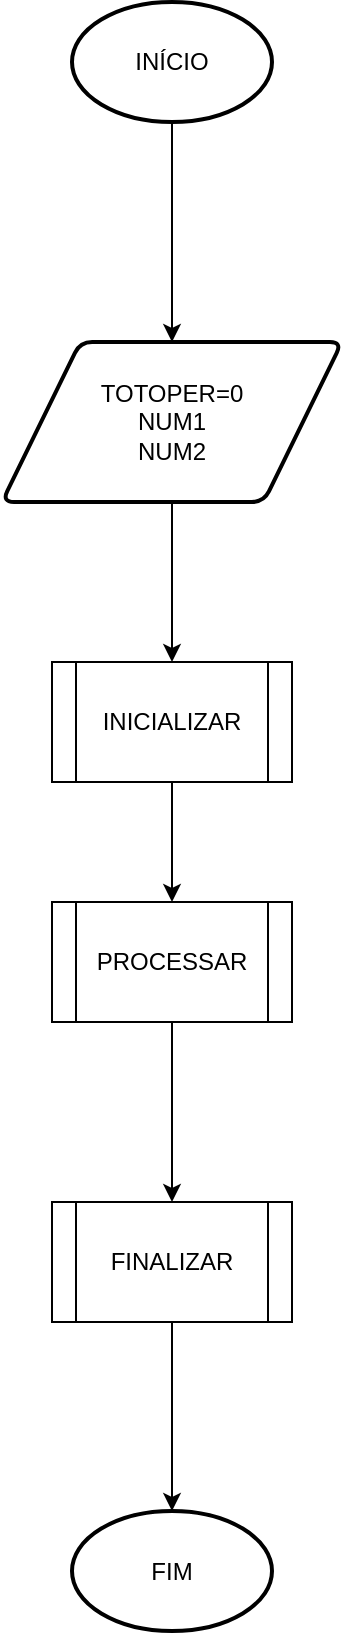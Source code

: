 <mxfile version="26.0.6" pages="4">
  <diagram name="INICIO" id="Cozzs85DteCYrAkZqh-c">
    <mxGraphModel grid="1" page="1" gridSize="10" guides="1" tooltips="1" connect="1" arrows="1" fold="1" pageScale="1" pageWidth="827" pageHeight="1169" math="0" shadow="0">
      <root>
        <mxCell id="0" />
        <mxCell id="1" parent="0" />
        <mxCell id="B2I3VNoj47IHilGdY1ZL-2" value="" style="edgeStyle=orthogonalEdgeStyle;rounded=0;orthogonalLoop=1;jettySize=auto;html=1;" edge="1" parent="1" source="KxcAYdlZ9_Sw9-Rx3Z2J-1" target="B2I3VNoj47IHilGdY1ZL-1">
          <mxGeometry relative="1" as="geometry" />
        </mxCell>
        <mxCell id="KxcAYdlZ9_Sw9-Rx3Z2J-1" value="INÍCIO" style="strokeWidth=2;html=1;shape=mxgraph.flowchart.start_1;whiteSpace=wrap;" vertex="1" parent="1">
          <mxGeometry x="325" y="60" width="100" height="60" as="geometry" />
        </mxCell>
        <mxCell id="KxcAYdlZ9_Sw9-Rx3Z2J-2" value="FIM" style="strokeWidth=2;html=1;shape=mxgraph.flowchart.start_1;whiteSpace=wrap;" vertex="1" parent="1">
          <mxGeometry x="325" y="814.5" width="100" height="60" as="geometry" />
        </mxCell>
        <mxCell id="KxcAYdlZ9_Sw9-Rx3Z2J-9" value="" style="edgeStyle=orthogonalEdgeStyle;rounded=0;orthogonalLoop=1;jettySize=auto;html=1;" edge="1" parent="1" source="KxcAYdlZ9_Sw9-Rx3Z2J-4" target="KxcAYdlZ9_Sw9-Rx3Z2J-6">
          <mxGeometry relative="1" as="geometry" />
        </mxCell>
        <UserObject label="INICIALIZAR" link="data:page/id,cszuJp9LbXhTBSXzNLWZ" id="KxcAYdlZ9_Sw9-Rx3Z2J-4">
          <mxCell style="shape=process;whiteSpace=wrap;html=1;backgroundOutline=1;" vertex="1" parent="1">
            <mxGeometry x="315" y="390" width="120" height="60" as="geometry" />
          </mxCell>
        </UserObject>
        <mxCell id="KxcAYdlZ9_Sw9-Rx3Z2J-10" value="" style="edgeStyle=orthogonalEdgeStyle;rounded=0;orthogonalLoop=1;jettySize=auto;html=1;" edge="1" parent="1" source="KxcAYdlZ9_Sw9-Rx3Z2J-6" target="KxcAYdlZ9_Sw9-Rx3Z2J-7">
          <mxGeometry relative="1" as="geometry" />
        </mxCell>
        <UserObject label="PROCESSAR" link="data:page/id,b0hhp7a6Ul5gBypwG9t9" id="KxcAYdlZ9_Sw9-Rx3Z2J-6">
          <mxCell style="shape=process;whiteSpace=wrap;html=1;backgroundOutline=1;" vertex="1" parent="1">
            <mxGeometry x="315" y="510" width="120" height="60" as="geometry" />
          </mxCell>
        </UserObject>
        <mxCell id="KxcAYdlZ9_Sw9-Rx3Z2J-11" value="" style="edgeStyle=orthogonalEdgeStyle;rounded=0;orthogonalLoop=1;jettySize=auto;html=1;" edge="1" parent="1" source="KxcAYdlZ9_Sw9-Rx3Z2J-7" target="KxcAYdlZ9_Sw9-Rx3Z2J-2">
          <mxGeometry relative="1" as="geometry" />
        </mxCell>
        <UserObject label="FINALIZAR" link="data:page/id,4ZztB-suaTnJA8P6syI5" id="KxcAYdlZ9_Sw9-Rx3Z2J-7">
          <mxCell style="shape=process;whiteSpace=wrap;html=1;backgroundOutline=1;" vertex="1" parent="1">
            <mxGeometry x="315" y="660" width="120" height="60" as="geometry" />
          </mxCell>
        </UserObject>
        <mxCell id="B2I3VNoj47IHilGdY1ZL-3" value="" style="edgeStyle=orthogonalEdgeStyle;rounded=0;orthogonalLoop=1;jettySize=auto;html=1;" edge="1" parent="1" source="B2I3VNoj47IHilGdY1ZL-1" target="KxcAYdlZ9_Sw9-Rx3Z2J-4">
          <mxGeometry relative="1" as="geometry" />
        </mxCell>
        <mxCell id="B2I3VNoj47IHilGdY1ZL-1" value="&lt;div&gt;TOTOPER=0&lt;/div&gt;&lt;div&gt;NUM1&lt;/div&gt;&lt;div&gt;NUM2&lt;br&gt;&lt;/div&gt;" style="shape=parallelogram;html=1;strokeWidth=2;perimeter=parallelogramPerimeter;whiteSpace=wrap;rounded=1;arcSize=12;size=0.23;" vertex="1" parent="1">
          <mxGeometry x="290" y="230" width="170" height="80" as="geometry" />
        </mxCell>
      </root>
    </mxGraphModel>
  </diagram>
  <diagram id="cszuJp9LbXhTBSXzNLWZ" name="INICIALIZAR">
    <mxGraphModel grid="1" page="1" gridSize="10" guides="1" tooltips="1" connect="1" arrows="1" fold="1" pageScale="1" pageWidth="827" pageHeight="1169" math="0" shadow="0">
      <root>
        <mxCell id="0" />
        <mxCell id="1" parent="0" />
        <mxCell id="7Qwf6OdA3ganBVEpThTP-1" value="" style="edgeStyle=orthogonalEdgeStyle;rounded=0;orthogonalLoop=1;jettySize=auto;html=1;" edge="1" parent="1" source="W69cQlJcS3uOSGDLcc-J-2" target="W69cQlJcS3uOSGDLcc-J-6">
          <mxGeometry relative="1" as="geometry" />
        </mxCell>
        <mxCell id="W69cQlJcS3uOSGDLcc-J-2" value="INICIALIZAR" style="strokeWidth=2;html=1;shape=mxgraph.flowchart.start_1;whiteSpace=wrap;" vertex="1" parent="1">
          <mxGeometry x="280" y="40" width="100" height="60" as="geometry" />
        </mxCell>
        <mxCell id="W69cQlJcS3uOSGDLcc-J-5" value="" style="edgeStyle=orthogonalEdgeStyle;rounded=0;orthogonalLoop=1;jettySize=auto;html=1;" edge="1" parent="1" source="W69cQlJcS3uOSGDLcc-J-6" target="W69cQlJcS3uOSGDLcc-J-7">
          <mxGeometry relative="1" as="geometry" />
        </mxCell>
        <mxCell id="W69cQlJcS3uOSGDLcc-J-6" value="&lt;div&gt;&lt;br&gt;&lt;/div&gt;&lt;div&gt;NUM1&lt;/div&gt;&lt;div&gt;NUM2&lt;br&gt;&lt;/div&gt;" style="html=1;strokeWidth=2;shape=manualInput;whiteSpace=wrap;rounded=1;size=26;arcSize=11;" vertex="1" parent="1">
          <mxGeometry x="280" y="190" width="100" height="60" as="geometry" />
        </mxCell>
        <mxCell id="W69cQlJcS3uOSGDLcc-J-7" value="FIM" style="strokeWidth=2;html=1;shape=mxgraph.flowchart.start_1;whiteSpace=wrap;" vertex="1" parent="1">
          <mxGeometry x="280" y="440" width="100" height="60" as="geometry" />
        </mxCell>
      </root>
    </mxGraphModel>
  </diagram>
  <diagram id="b0hhp7a6Ul5gBypwG9t9" name="PROCESSAR">
    <mxGraphModel grid="1" page="1" gridSize="10" guides="1" tooltips="1" connect="1" arrows="1" fold="1" pageScale="1" pageWidth="827" pageHeight="1169" math="0" shadow="0">
      <root>
        <mxCell id="0" />
        <mxCell id="1" parent="0" />
        <mxCell id="Hay6hfbA5wcl8jdnw1vJ-3" value="" style="edgeStyle=orthogonalEdgeStyle;rounded=0;orthogonalLoop=1;jettySize=auto;html=1;" edge="1" parent="1" source="T3J0XF7J3IPTpjWUrlcZ-2" target="Hay6hfbA5wcl8jdnw1vJ-1">
          <mxGeometry relative="1" as="geometry" />
        </mxCell>
        <mxCell id="T3J0XF7J3IPTpjWUrlcZ-2" value="PROCESSAR" style="strokeWidth=2;html=1;shape=mxgraph.flowchart.start_1;whiteSpace=wrap;" vertex="1" parent="1">
          <mxGeometry x="40" y="20" width="100" height="60" as="geometry" />
        </mxCell>
        <mxCell id="T3J0XF7J3IPTpjWUrlcZ-3" value="FIM" style="strokeWidth=2;html=1;shape=mxgraph.flowchart.start_1;whiteSpace=wrap;" vertex="1" parent="1">
          <mxGeometry x="40" y="910" width="100" height="60" as="geometry" />
        </mxCell>
        <mxCell id="T3J0XF7J3IPTpjWUrlcZ-4" value="" style="edgeStyle=orthogonalEdgeStyle;rounded=0;orthogonalLoop=1;jettySize=auto;html=1;" edge="1" parent="1" source="T3J0XF7J3IPTpjWUrlcZ-5" target="T3J0XF7J3IPTpjWUrlcZ-7">
          <mxGeometry relative="1" as="geometry" />
        </mxCell>
        <mxCell id="T3J0XF7J3IPTpjWUrlcZ-5" value="SOMA" style="shape=process;whiteSpace=wrap;html=1;backgroundOutline=1;" vertex="1" parent="1">
          <mxGeometry x="30" y="342" width="120" height="60" as="geometry" />
        </mxCell>
        <mxCell id="T3J0XF7J3IPTpjWUrlcZ-6" value="" style="edgeStyle=orthogonalEdgeStyle;rounded=0;orthogonalLoop=1;jettySize=auto;html=1;" edge="1" parent="1" source="T3J0XF7J3IPTpjWUrlcZ-7" target="T3J0XF7J3IPTpjWUrlcZ-9">
          <mxGeometry relative="1" as="geometry" />
        </mxCell>
        <mxCell id="T3J0XF7J3IPTpjWUrlcZ-7" value="SUBTRACAO" style="shape=process;whiteSpace=wrap;html=1;backgroundOutline=1;" vertex="1" parent="1">
          <mxGeometry x="30" y="462" width="120" height="60" as="geometry" />
        </mxCell>
        <mxCell id="Hay6hfbA5wcl8jdnw1vJ-5" value="" style="edgeStyle=orthogonalEdgeStyle;rounded=0;orthogonalLoop=1;jettySize=auto;html=1;" edge="1" parent="1" source="T3J0XF7J3IPTpjWUrlcZ-9" target="Hay6hfbA5wcl8jdnw1vJ-2">
          <mxGeometry relative="1" as="geometry" />
        </mxCell>
        <mxCell id="T3J0XF7J3IPTpjWUrlcZ-9" value="DIVISAO" style="shape=process;whiteSpace=wrap;html=1;backgroundOutline=1;" vertex="1" parent="1">
          <mxGeometry x="30" y="612" width="120" height="60" as="geometry" />
        </mxCell>
        <mxCell id="Hay6hfbA5wcl8jdnw1vJ-4" value="" style="edgeStyle=orthogonalEdgeStyle;rounded=0;orthogonalLoop=1;jettySize=auto;html=1;" edge="1" parent="1" source="Hay6hfbA5wcl8jdnw1vJ-1" target="T3J0XF7J3IPTpjWUrlcZ-5">
          <mxGeometry relative="1" as="geometry" />
        </mxCell>
        <mxCell id="Hay6hfbA5wcl8jdnw1vJ-1" value="NUM1&lt;br&gt;NUM2" style="strokeWidth=2;html=1;shape=mxgraph.flowchart.display;whiteSpace=wrap;" vertex="1" parent="1">
          <mxGeometry x="40" y="170" width="100" height="60" as="geometry" />
        </mxCell>
        <mxCell id="Hay6hfbA5wcl8jdnw1vJ-6" value="" style="edgeStyle=orthogonalEdgeStyle;rounded=0;orthogonalLoop=1;jettySize=auto;html=1;" edge="1" parent="1" source="Hay6hfbA5wcl8jdnw1vJ-2" target="T3J0XF7J3IPTpjWUrlcZ-3">
          <mxGeometry relative="1" as="geometry" />
        </mxCell>
        <mxCell id="Hay6hfbA5wcl8jdnw1vJ-2" value="MULTIPLICACAO" style="shape=process;whiteSpace=wrap;html=1;backgroundOutline=1;" vertex="1" parent="1">
          <mxGeometry x="30" y="760" width="120" height="60" as="geometry" />
        </mxCell>
        <mxCell id="Hay6hfbA5wcl8jdnw1vJ-11" value="" style="edgeStyle=orthogonalEdgeStyle;rounded=0;orthogonalLoop=1;jettySize=auto;html=1;" edge="1" parent="1" source="Hay6hfbA5wcl8jdnw1vJ-7" target="Hay6hfbA5wcl8jdnw1vJ-10">
          <mxGeometry relative="1" as="geometry" />
        </mxCell>
        <mxCell id="Hay6hfbA5wcl8jdnw1vJ-7" value="SOMA" style="strokeWidth=2;html=1;shape=mxgraph.flowchart.start_1;whiteSpace=wrap;" vertex="1" parent="1">
          <mxGeometry x="210" y="20" width="100" height="60" as="geometry" />
        </mxCell>
        <mxCell id="Hay6hfbA5wcl8jdnw1vJ-13" value="" style="edgeStyle=orthogonalEdgeStyle;rounded=0;orthogonalLoop=1;jettySize=auto;html=1;" edge="1" parent="1" source="Hay6hfbA5wcl8jdnw1vJ-8" target="Hay6hfbA5wcl8jdnw1vJ-9">
          <mxGeometry relative="1" as="geometry" />
        </mxCell>
        <mxCell id="Hay6hfbA5wcl8jdnw1vJ-8" value="RES" style="strokeWidth=2;html=1;shape=mxgraph.flowchart.display;whiteSpace=wrap;" vertex="1" parent="1">
          <mxGeometry x="210" y="270" width="100" height="60" as="geometry" />
        </mxCell>
        <mxCell id="Hay6hfbA5wcl8jdnw1vJ-9" value="FIM" style="strokeWidth=2;html=1;shape=mxgraph.flowchart.start_1;whiteSpace=wrap;" vertex="1" parent="1">
          <mxGeometry x="210" y="420" width="100" height="60" as="geometry" />
        </mxCell>
        <mxCell id="Hay6hfbA5wcl8jdnw1vJ-12" value="" style="edgeStyle=orthogonalEdgeStyle;rounded=0;orthogonalLoop=1;jettySize=auto;html=1;" edge="1" parent="1" source="Hay6hfbA5wcl8jdnw1vJ-10" target="Hay6hfbA5wcl8jdnw1vJ-8">
          <mxGeometry relative="1" as="geometry" />
        </mxCell>
        <mxCell id="Hay6hfbA5wcl8jdnw1vJ-10" value="&lt;div&gt;RES = NUM1 + NUM2&lt;/div&gt;&lt;div&gt;TOTOPER + 1&lt;br&gt;&lt;/div&gt;" style="rounded=1;whiteSpace=wrap;html=1;" vertex="1" parent="1">
          <mxGeometry x="187.5" y="140" width="145" height="40" as="geometry" />
        </mxCell>
        <mxCell id="Hay6hfbA5wcl8jdnw1vJ-14" value="" style="edgeStyle=orthogonalEdgeStyle;rounded=0;orthogonalLoop=1;jettySize=auto;html=1;" edge="1" parent="1" source="Hay6hfbA5wcl8jdnw1vJ-15" target="Hay6hfbA5wcl8jdnw1vJ-20">
          <mxGeometry relative="1" as="geometry" />
        </mxCell>
        <mxCell id="Hay6hfbA5wcl8jdnw1vJ-15" value="SUBTRACAO" style="strokeWidth=2;html=1;shape=mxgraph.flowchart.start_1;whiteSpace=wrap;" vertex="1" parent="1">
          <mxGeometry x="372.5" y="20" width="100" height="60" as="geometry" />
        </mxCell>
        <mxCell id="Hay6hfbA5wcl8jdnw1vJ-16" value="" style="edgeStyle=orthogonalEdgeStyle;rounded=0;orthogonalLoop=1;jettySize=auto;html=1;" edge="1" parent="1" source="Hay6hfbA5wcl8jdnw1vJ-17" target="Hay6hfbA5wcl8jdnw1vJ-18">
          <mxGeometry relative="1" as="geometry" />
        </mxCell>
        <mxCell id="Hay6hfbA5wcl8jdnw1vJ-17" value="RES" style="strokeWidth=2;html=1;shape=mxgraph.flowchart.display;whiteSpace=wrap;" vertex="1" parent="1">
          <mxGeometry x="372.5" y="270" width="100" height="60" as="geometry" />
        </mxCell>
        <mxCell id="Hay6hfbA5wcl8jdnw1vJ-18" value="FIM" style="strokeWidth=2;html=1;shape=mxgraph.flowchart.start_1;whiteSpace=wrap;" vertex="1" parent="1">
          <mxGeometry x="372.5" y="420" width="100" height="60" as="geometry" />
        </mxCell>
        <mxCell id="Hay6hfbA5wcl8jdnw1vJ-19" value="" style="edgeStyle=orthogonalEdgeStyle;rounded=0;orthogonalLoop=1;jettySize=auto;html=1;" edge="1" parent="1" source="Hay6hfbA5wcl8jdnw1vJ-20" target="Hay6hfbA5wcl8jdnw1vJ-17">
          <mxGeometry relative="1" as="geometry" />
        </mxCell>
        <mxCell id="Hay6hfbA5wcl8jdnw1vJ-20" value="&lt;div&gt;RES = NUM1 - NUM2&lt;/div&gt;&lt;div&gt;TOTOPER + 1&lt;/div&gt;" style="rounded=1;whiteSpace=wrap;html=1;" vertex="1" parent="1">
          <mxGeometry x="350" y="140" width="145" height="40" as="geometry" />
        </mxCell>
        <mxCell id="Hay6hfbA5wcl8jdnw1vJ-21" value="" style="edgeStyle=orthogonalEdgeStyle;rounded=0;orthogonalLoop=1;jettySize=auto;html=1;" edge="1" parent="1" source="Hay6hfbA5wcl8jdnw1vJ-22" target="Hay6hfbA5wcl8jdnw1vJ-27">
          <mxGeometry relative="1" as="geometry" />
        </mxCell>
        <mxCell id="Hay6hfbA5wcl8jdnw1vJ-22" value="DIVISAO" style="strokeWidth=2;html=1;shape=mxgraph.flowchart.start_1;whiteSpace=wrap;" vertex="1" parent="1">
          <mxGeometry x="532.5" y="20" width="100" height="60" as="geometry" />
        </mxCell>
        <mxCell id="Hay6hfbA5wcl8jdnw1vJ-23" value="" style="edgeStyle=orthogonalEdgeStyle;rounded=0;orthogonalLoop=1;jettySize=auto;html=1;" edge="1" parent="1" source="Hay6hfbA5wcl8jdnw1vJ-24" target="Hay6hfbA5wcl8jdnw1vJ-25">
          <mxGeometry relative="1" as="geometry" />
        </mxCell>
        <mxCell id="Hay6hfbA5wcl8jdnw1vJ-24" value="RES" style="strokeWidth=2;html=1;shape=mxgraph.flowchart.display;whiteSpace=wrap;" vertex="1" parent="1">
          <mxGeometry x="532.5" y="270" width="100" height="60" as="geometry" />
        </mxCell>
        <mxCell id="Hay6hfbA5wcl8jdnw1vJ-25" value="FIM" style="strokeWidth=2;html=1;shape=mxgraph.flowchart.start_1;whiteSpace=wrap;" vertex="1" parent="1">
          <mxGeometry x="532.5" y="420" width="100" height="60" as="geometry" />
        </mxCell>
        <mxCell id="Hay6hfbA5wcl8jdnw1vJ-26" value="" style="edgeStyle=orthogonalEdgeStyle;rounded=0;orthogonalLoop=1;jettySize=auto;html=1;" edge="1" parent="1" source="Hay6hfbA5wcl8jdnw1vJ-27" target="Hay6hfbA5wcl8jdnw1vJ-24">
          <mxGeometry relative="1" as="geometry" />
        </mxCell>
        <mxCell id="Hay6hfbA5wcl8jdnw1vJ-27" value="&lt;div&gt;RES = NUM1 / NUM2&lt;/div&gt;&lt;div&gt;TOTOPER + 1&lt;/div&gt;" style="rounded=1;whiteSpace=wrap;html=1;" vertex="1" parent="1">
          <mxGeometry x="510" y="140" width="145" height="40" as="geometry" />
        </mxCell>
        <mxCell id="Hay6hfbA5wcl8jdnw1vJ-35" value="" style="edgeStyle=orthogonalEdgeStyle;rounded=0;orthogonalLoop=1;jettySize=auto;html=1;" edge="1" parent="1" source="Hay6hfbA5wcl8jdnw1vJ-36" target="Hay6hfbA5wcl8jdnw1vJ-41">
          <mxGeometry relative="1" as="geometry" />
        </mxCell>
        <mxCell id="Hay6hfbA5wcl8jdnw1vJ-36" value="MULTIPLICACAO" style="strokeWidth=2;html=1;shape=mxgraph.flowchart.start_1;whiteSpace=wrap;" vertex="1" parent="1">
          <mxGeometry x="692.5" y="20" width="100" height="60" as="geometry" />
        </mxCell>
        <mxCell id="Hay6hfbA5wcl8jdnw1vJ-37" value="" style="edgeStyle=orthogonalEdgeStyle;rounded=0;orthogonalLoop=1;jettySize=auto;html=1;" edge="1" parent="1" source="Hay6hfbA5wcl8jdnw1vJ-38" target="Hay6hfbA5wcl8jdnw1vJ-39">
          <mxGeometry relative="1" as="geometry" />
        </mxCell>
        <mxCell id="Hay6hfbA5wcl8jdnw1vJ-38" value="RES" style="strokeWidth=2;html=1;shape=mxgraph.flowchart.display;whiteSpace=wrap;" vertex="1" parent="1">
          <mxGeometry x="692.5" y="270" width="100" height="60" as="geometry" />
        </mxCell>
        <mxCell id="Hay6hfbA5wcl8jdnw1vJ-39" value="FIM" style="strokeWidth=2;html=1;shape=mxgraph.flowchart.start_1;whiteSpace=wrap;" vertex="1" parent="1">
          <mxGeometry x="692.5" y="420" width="100" height="60" as="geometry" />
        </mxCell>
        <mxCell id="Hay6hfbA5wcl8jdnw1vJ-40" value="" style="edgeStyle=orthogonalEdgeStyle;rounded=0;orthogonalLoop=1;jettySize=auto;html=1;" edge="1" parent="1" source="Hay6hfbA5wcl8jdnw1vJ-41" target="Hay6hfbA5wcl8jdnw1vJ-38">
          <mxGeometry relative="1" as="geometry" />
        </mxCell>
        <mxCell id="Hay6hfbA5wcl8jdnw1vJ-41" value="RES = NUM1 * NUM2&lt;br&gt;TOTOPER + 1" style="rounded=1;whiteSpace=wrap;html=1;" vertex="1" parent="1">
          <mxGeometry x="670" y="140" width="145" height="40" as="geometry" />
        </mxCell>
      </root>
    </mxGraphModel>
  </diagram>
  <diagram id="4ZztB-suaTnJA8P6syI5" name="FINALIZAR">
    <mxGraphModel grid="1" page="1" gridSize="10" guides="1" tooltips="1" connect="1" arrows="1" fold="1" pageScale="1" pageWidth="827" pageHeight="1169" math="0" shadow="0">
      <root>
        <mxCell id="0" />
        <mxCell id="1" parent="0" />
        <mxCell id="vbC0QnjO7cfVsOHK2Xj8-4" value="" style="edgeStyle=orthogonalEdgeStyle;rounded=0;orthogonalLoop=1;jettySize=auto;html=1;" edge="1" parent="1" source="vbC0QnjO7cfVsOHK2Xj8-1" target="vbC0QnjO7cfVsOHK2Xj8-3">
          <mxGeometry relative="1" as="geometry" />
        </mxCell>
        <mxCell id="vbC0QnjO7cfVsOHK2Xj8-1" value="FINALIZAR" style="strokeWidth=2;html=1;shape=mxgraph.flowchart.start_1;whiteSpace=wrap;" vertex="1" parent="1">
          <mxGeometry x="280" y="40" width="100" height="60" as="geometry" />
        </mxCell>
        <mxCell id="vbC0QnjO7cfVsOHK2Xj8-2" value="FIM" style="strokeWidth=2;html=1;shape=mxgraph.flowchart.start_1;whiteSpace=wrap;" vertex="1" parent="1">
          <mxGeometry x="280" y="340" width="100" height="60" as="geometry" />
        </mxCell>
        <mxCell id="vbC0QnjO7cfVsOHK2Xj8-5" value="" style="edgeStyle=orthogonalEdgeStyle;rounded=0;orthogonalLoop=1;jettySize=auto;html=1;" edge="1" parent="1" source="vbC0QnjO7cfVsOHK2Xj8-3" target="vbC0QnjO7cfVsOHK2Xj8-2">
          <mxGeometry relative="1" as="geometry" />
        </mxCell>
        <mxCell id="vbC0QnjO7cfVsOHK2Xj8-3" value="TOTOPER" style="strokeWidth=2;html=1;shape=mxgraph.flowchart.display;whiteSpace=wrap;" vertex="1" parent="1">
          <mxGeometry x="280" y="180" width="100" height="60" as="geometry" />
        </mxCell>
      </root>
    </mxGraphModel>
  </diagram>
</mxfile>
